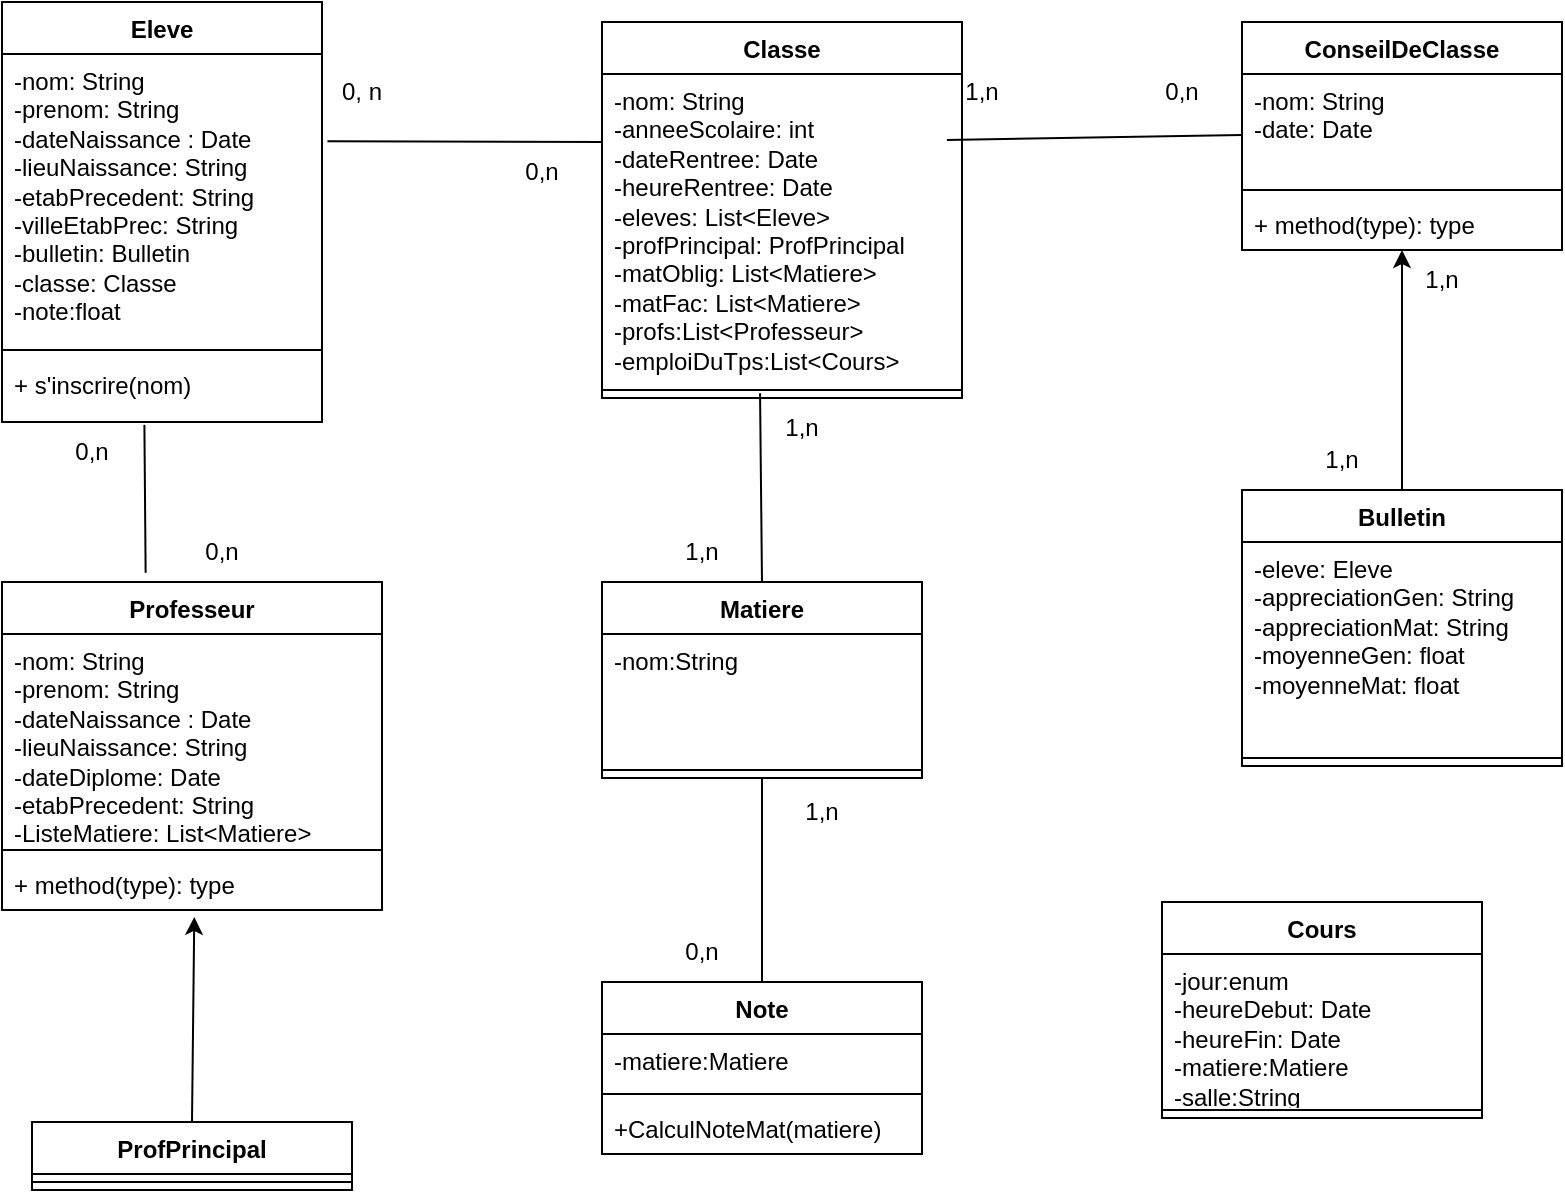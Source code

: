 <mxfile version="24.8.3">
  <diagram name="Page-1" id="aCs-pM-zfo43uulEf4jd">
    <mxGraphModel dx="1311" dy="517" grid="1" gridSize="10" guides="1" tooltips="1" connect="1" arrows="1" fold="1" page="1" pageScale="1" pageWidth="827" pageHeight="1169" math="0" shadow="0">
      <root>
        <mxCell id="0" />
        <mxCell id="1" parent="0" />
        <mxCell id="gSOltwbDW0qyVYXTcS_t-1" value="Eleve" style="swimlane;fontStyle=1;align=center;verticalAlign=top;childLayout=stackLayout;horizontal=1;startSize=26;horizontalStack=0;resizeParent=1;resizeParentMax=0;resizeLast=0;collapsible=1;marginBottom=0;whiteSpace=wrap;html=1;" parent="1" vertex="1">
          <mxGeometry x="20" y="70" width="160" height="210" as="geometry" />
        </mxCell>
        <mxCell id="gSOltwbDW0qyVYXTcS_t-2" value="-nom: String&lt;div&gt;-prenom: String&lt;/div&gt;&lt;div&gt;-dateNaissance : Date&lt;/div&gt;&lt;div&gt;-lieuNaissance: String&lt;/div&gt;&lt;div&gt;-etabPrecedent: String&lt;/div&gt;&lt;div&gt;-villeEtabPrec: String&lt;/div&gt;&lt;div&gt;-bulletin: Bulletin&lt;/div&gt;&lt;div&gt;-classe: Classe&lt;/div&gt;&lt;div&gt;-note:float&lt;br&gt;&lt;div&gt;&lt;br&gt;&lt;/div&gt;&lt;/div&gt;" style="text;strokeColor=none;fillColor=none;align=left;verticalAlign=top;spacingLeft=4;spacingRight=4;overflow=hidden;rotatable=0;points=[[0,0.5],[1,0.5]];portConstraint=eastwest;whiteSpace=wrap;html=1;" parent="gSOltwbDW0qyVYXTcS_t-1" vertex="1">
          <mxGeometry y="26" width="160" height="144" as="geometry" />
        </mxCell>
        <mxCell id="gSOltwbDW0qyVYXTcS_t-3" value="" style="line;strokeWidth=1;fillColor=none;align=left;verticalAlign=middle;spacingTop=-1;spacingLeft=3;spacingRight=3;rotatable=0;labelPosition=right;points=[];portConstraint=eastwest;strokeColor=inherit;" parent="gSOltwbDW0qyVYXTcS_t-1" vertex="1">
          <mxGeometry y="170" width="160" height="8" as="geometry" />
        </mxCell>
        <mxCell id="gSOltwbDW0qyVYXTcS_t-4" value="+ s&#39;inscrire(nom)" style="text;strokeColor=none;fillColor=none;align=left;verticalAlign=top;spacingLeft=4;spacingRight=4;overflow=hidden;rotatable=0;points=[[0,0.5],[1,0.5]];portConstraint=eastwest;whiteSpace=wrap;html=1;" parent="gSOltwbDW0qyVYXTcS_t-1" vertex="1">
          <mxGeometry y="178" width="160" height="32" as="geometry" />
        </mxCell>
        <mxCell id="gSOltwbDW0qyVYXTcS_t-5" value="Professeur" style="swimlane;fontStyle=1;align=center;verticalAlign=top;childLayout=stackLayout;horizontal=1;startSize=26;horizontalStack=0;resizeParent=1;resizeParentMax=0;resizeLast=0;collapsible=1;marginBottom=0;whiteSpace=wrap;html=1;" parent="1" vertex="1">
          <mxGeometry x="20" y="360" width="190" height="164" as="geometry" />
        </mxCell>
        <mxCell id="gSOltwbDW0qyVYXTcS_t-6" value="-nom: String&lt;div&gt;-prenom: String&lt;/div&gt;&lt;div&gt;-dateNaissance : Date&lt;/div&gt;&lt;div&gt;-lieuNaissance: String&lt;/div&gt;&lt;div&gt;-dateDiplome: Date&lt;/div&gt;&lt;div&gt;-etabPrecedent: String&lt;/div&gt;&lt;div&gt;-ListeMatiere: List&amp;lt;Matiere&amp;gt;&lt;br&gt;&lt;div&gt;&lt;br&gt;&lt;/div&gt;&lt;/div&gt;" style="text;strokeColor=none;fillColor=none;align=left;verticalAlign=top;spacingLeft=4;spacingRight=4;overflow=hidden;rotatable=0;points=[[0,0.5],[1,0.5]];portConstraint=eastwest;whiteSpace=wrap;html=1;" parent="gSOltwbDW0qyVYXTcS_t-5" vertex="1">
          <mxGeometry y="26" width="190" height="104" as="geometry" />
        </mxCell>
        <mxCell id="gSOltwbDW0qyVYXTcS_t-7" value="" style="line;strokeWidth=1;fillColor=none;align=left;verticalAlign=middle;spacingTop=-1;spacingLeft=3;spacingRight=3;rotatable=0;labelPosition=right;points=[];portConstraint=eastwest;strokeColor=inherit;" parent="gSOltwbDW0qyVYXTcS_t-5" vertex="1">
          <mxGeometry y="130" width="190" height="8" as="geometry" />
        </mxCell>
        <mxCell id="gSOltwbDW0qyVYXTcS_t-8" value="+ method(type): type" style="text;strokeColor=none;fillColor=none;align=left;verticalAlign=top;spacingLeft=4;spacingRight=4;overflow=hidden;rotatable=0;points=[[0,0.5],[1,0.5]];portConstraint=eastwest;whiteSpace=wrap;html=1;" parent="gSOltwbDW0qyVYXTcS_t-5" vertex="1">
          <mxGeometry y="138" width="190" height="26" as="geometry" />
        </mxCell>
        <mxCell id="gSOltwbDW0qyVYXTcS_t-17" value="Classe" style="swimlane;fontStyle=1;align=center;verticalAlign=top;childLayout=stackLayout;horizontal=1;startSize=26;horizontalStack=0;resizeParent=1;resizeParentMax=0;resizeLast=0;collapsible=1;marginBottom=0;whiteSpace=wrap;html=1;" parent="1" vertex="1">
          <mxGeometry x="320" y="80" width="180" height="188" as="geometry" />
        </mxCell>
        <mxCell id="gSOltwbDW0qyVYXTcS_t-18" value="-nom: String&lt;div&gt;-anneeScolaire: int&lt;br&gt;&lt;div&gt;-dateRentree: Date&lt;/div&gt;&lt;div&gt;-heureRentree: Date&lt;/div&gt;&lt;div&gt;-eleves: List&amp;lt;Eleve&amp;gt;&lt;/div&gt;&lt;div&gt;-profPrincipal: ProfPrincipal&lt;/div&gt;&lt;div&gt;-matOblig: List&amp;lt;Matiere&amp;gt;&lt;/div&gt;&lt;div&gt;-matFac: List&amp;lt;Matiere&amp;gt;&lt;/div&gt;&lt;div&gt;-profs:List&amp;lt;Professeur&amp;gt;&lt;/div&gt;&lt;/div&gt;&lt;div&gt;-emploiDuTps:List&amp;lt;Cours&amp;gt;&lt;/div&gt;" style="text;strokeColor=none;fillColor=none;align=left;verticalAlign=top;spacingLeft=4;spacingRight=4;overflow=hidden;rotatable=0;points=[[0,0.5],[1,0.5]];portConstraint=eastwest;whiteSpace=wrap;html=1;" parent="gSOltwbDW0qyVYXTcS_t-17" vertex="1">
          <mxGeometry y="26" width="180" height="154" as="geometry" />
        </mxCell>
        <mxCell id="gSOltwbDW0qyVYXTcS_t-19" value="" style="line;strokeWidth=1;fillColor=none;align=left;verticalAlign=middle;spacingTop=-1;spacingLeft=3;spacingRight=3;rotatable=0;labelPosition=right;points=[];portConstraint=eastwest;strokeColor=inherit;" parent="gSOltwbDW0qyVYXTcS_t-17" vertex="1">
          <mxGeometry y="180" width="180" height="8" as="geometry" />
        </mxCell>
        <mxCell id="gSOltwbDW0qyVYXTcS_t-26" value="" style="endArrow=none;html=1;rounded=0;exitX=1.017;exitY=0.303;exitDx=0;exitDy=0;exitPerimeter=0;entryX=1;entryY=0;entryDx=0;entryDy=0;" parent="1" source="gSOltwbDW0qyVYXTcS_t-2" target="gSOltwbDW0qyVYXTcS_t-63" edge="1">
          <mxGeometry width="50" height="50" relative="1" as="geometry">
            <mxPoint x="230" y="170" as="sourcePoint" />
            <mxPoint x="320" y="126" as="targetPoint" />
          </mxGeometry>
        </mxCell>
        <mxCell id="gSOltwbDW0qyVYXTcS_t-27" value="0, n" style="text;html=1;align=center;verticalAlign=middle;whiteSpace=wrap;rounded=0;" parent="1" vertex="1">
          <mxGeometry x="170" y="100" width="60" height="30" as="geometry" />
        </mxCell>
        <mxCell id="gSOltwbDW0qyVYXTcS_t-28" value="ProfPrincipal" style="swimlane;fontStyle=1;align=center;verticalAlign=top;childLayout=stackLayout;horizontal=1;startSize=26;horizontalStack=0;resizeParent=1;resizeParentMax=0;resizeLast=0;collapsible=1;marginBottom=0;whiteSpace=wrap;html=1;" parent="1" vertex="1">
          <mxGeometry x="35" y="630" width="160" height="34" as="geometry" />
        </mxCell>
        <mxCell id="gSOltwbDW0qyVYXTcS_t-30" value="" style="line;strokeWidth=1;fillColor=none;align=left;verticalAlign=middle;spacingTop=-1;spacingLeft=3;spacingRight=3;rotatable=0;labelPosition=right;points=[];portConstraint=eastwest;strokeColor=inherit;" parent="gSOltwbDW0qyVYXTcS_t-28" vertex="1">
          <mxGeometry y="26" width="160" height="8" as="geometry" />
        </mxCell>
        <mxCell id="gSOltwbDW0qyVYXTcS_t-35" value="ConseilDeClasse" style="swimlane;fontStyle=1;align=center;verticalAlign=top;childLayout=stackLayout;horizontal=1;startSize=26;horizontalStack=0;resizeParent=1;resizeParentMax=0;resizeLast=0;collapsible=1;marginBottom=0;whiteSpace=wrap;html=1;" parent="1" vertex="1">
          <mxGeometry x="640" y="80" width="160" height="114" as="geometry" />
        </mxCell>
        <mxCell id="gSOltwbDW0qyVYXTcS_t-36" value="-nom: String&lt;div&gt;-date: Date&lt;/div&gt;" style="text;strokeColor=none;fillColor=none;align=left;verticalAlign=top;spacingLeft=4;spacingRight=4;overflow=hidden;rotatable=0;points=[[0,0.5],[1,0.5]];portConstraint=eastwest;whiteSpace=wrap;html=1;" parent="gSOltwbDW0qyVYXTcS_t-35" vertex="1">
          <mxGeometry y="26" width="160" height="54" as="geometry" />
        </mxCell>
        <mxCell id="gSOltwbDW0qyVYXTcS_t-37" value="" style="line;strokeWidth=1;fillColor=none;align=left;verticalAlign=middle;spacingTop=-1;spacingLeft=3;spacingRight=3;rotatable=0;labelPosition=right;points=[];portConstraint=eastwest;strokeColor=inherit;" parent="gSOltwbDW0qyVYXTcS_t-35" vertex="1">
          <mxGeometry y="80" width="160" height="8" as="geometry" />
        </mxCell>
        <mxCell id="gSOltwbDW0qyVYXTcS_t-38" value="+ method(type): type" style="text;strokeColor=none;fillColor=none;align=left;verticalAlign=top;spacingLeft=4;spacingRight=4;overflow=hidden;rotatable=0;points=[[0,0.5],[1,0.5]];portConstraint=eastwest;whiteSpace=wrap;html=1;" parent="gSOltwbDW0qyVYXTcS_t-35" vertex="1">
          <mxGeometry y="88" width="160" height="26" as="geometry" />
        </mxCell>
        <mxCell id="gSOltwbDW0qyVYXTcS_t-42" value="" style="endArrow=none;html=1;rounded=0;exitX=0.958;exitY=0.214;exitDx=0;exitDy=0;exitPerimeter=0;" parent="1" source="gSOltwbDW0qyVYXTcS_t-18" edge="1">
          <mxGeometry relative="1" as="geometry">
            <mxPoint x="480" y="136.5" as="sourcePoint" />
            <mxPoint x="640" y="136.5" as="targetPoint" />
          </mxGeometry>
        </mxCell>
        <mxCell id="gSOltwbDW0qyVYXTcS_t-46" value="0,n" style="text;html=1;align=center;verticalAlign=middle;whiteSpace=wrap;rounded=0;" parent="1" vertex="1">
          <mxGeometry x="580" y="100" width="60" height="30" as="geometry" />
        </mxCell>
        <mxCell id="gSOltwbDW0qyVYXTcS_t-47" value="" style="endArrow=classic;html=1;rounded=0;exitX=0.5;exitY=0;exitDx=0;exitDy=0;entryX=0.506;entryY=1.134;entryDx=0;entryDy=0;entryPerimeter=0;" parent="1" source="gSOltwbDW0qyVYXTcS_t-28" target="gSOltwbDW0qyVYXTcS_t-8" edge="1">
          <mxGeometry width="50" height="50" relative="1" as="geometry">
            <mxPoint x="390" y="480" as="sourcePoint" />
            <mxPoint x="440" y="430" as="targetPoint" />
          </mxGeometry>
        </mxCell>
        <mxCell id="gSOltwbDW0qyVYXTcS_t-48" value="Matiere" style="swimlane;fontStyle=1;align=center;verticalAlign=top;childLayout=stackLayout;horizontal=1;startSize=26;horizontalStack=0;resizeParent=1;resizeParentMax=0;resizeLast=0;collapsible=1;marginBottom=0;whiteSpace=wrap;html=1;" parent="1" vertex="1">
          <mxGeometry x="320" y="360" width="160" height="98" as="geometry" />
        </mxCell>
        <mxCell id="gSOltwbDW0qyVYXTcS_t-49" value="-nom:String&lt;div&gt;&lt;br&gt;&lt;/div&gt;" style="text;strokeColor=none;fillColor=none;align=left;verticalAlign=top;spacingLeft=4;spacingRight=4;overflow=hidden;rotatable=0;points=[[0,0.5],[1,0.5]];portConstraint=eastwest;whiteSpace=wrap;html=1;" parent="gSOltwbDW0qyVYXTcS_t-48" vertex="1">
          <mxGeometry y="26" width="160" height="64" as="geometry" />
        </mxCell>
        <mxCell id="gSOltwbDW0qyVYXTcS_t-50" value="" style="line;strokeWidth=1;fillColor=none;align=left;verticalAlign=middle;spacingTop=-1;spacingLeft=3;spacingRight=3;rotatable=0;labelPosition=right;points=[];portConstraint=eastwest;strokeColor=inherit;" parent="gSOltwbDW0qyVYXTcS_t-48" vertex="1">
          <mxGeometry y="90" width="160" height="8" as="geometry" />
        </mxCell>
        <mxCell id="gSOltwbDW0qyVYXTcS_t-53" value="" style="endArrow=none;html=1;rounded=0;exitX=0.5;exitY=0;exitDx=0;exitDy=0;entryX=0.439;entryY=0.709;entryDx=0;entryDy=0;entryPerimeter=0;" parent="1" source="gSOltwbDW0qyVYXTcS_t-48" target="gSOltwbDW0qyVYXTcS_t-19" edge="1">
          <mxGeometry relative="1" as="geometry">
            <mxPoint x="330" y="240" as="sourcePoint" />
            <mxPoint x="400" y="250" as="targetPoint" />
          </mxGeometry>
        </mxCell>
        <mxCell id="gSOltwbDW0qyVYXTcS_t-54" value="1,n" style="text;html=1;align=center;verticalAlign=middle;whiteSpace=wrap;rounded=0;" parent="1" vertex="1">
          <mxGeometry x="390" y="268" width="60" height="30" as="geometry" />
        </mxCell>
        <mxCell id="gSOltwbDW0qyVYXTcS_t-58" value="Bulletin" style="swimlane;fontStyle=1;align=center;verticalAlign=top;childLayout=stackLayout;horizontal=1;startSize=26;horizontalStack=0;resizeParent=1;resizeParentMax=0;resizeLast=0;collapsible=1;marginBottom=0;whiteSpace=wrap;html=1;" parent="1" vertex="1">
          <mxGeometry x="640" y="314" width="160" height="138" as="geometry" />
        </mxCell>
        <mxCell id="gSOltwbDW0qyVYXTcS_t-59" value="-eleve: Eleve&lt;div&gt;-appreciationGen: String&lt;/div&gt;&lt;div&gt;-appreciationMat: String&lt;/div&gt;&lt;div&gt;-moyenneGen: float&lt;br&gt;&lt;div&gt;-moyenneMat: float&lt;/div&gt;&lt;/div&gt;" style="text;strokeColor=none;fillColor=none;align=left;verticalAlign=top;spacingLeft=4;spacingRight=4;overflow=hidden;rotatable=0;points=[[0,0.5],[1,0.5]];portConstraint=eastwest;whiteSpace=wrap;html=1;" parent="gSOltwbDW0qyVYXTcS_t-58" vertex="1">
          <mxGeometry y="26" width="160" height="104" as="geometry" />
        </mxCell>
        <mxCell id="gSOltwbDW0qyVYXTcS_t-60" value="" style="line;strokeWidth=1;fillColor=none;align=left;verticalAlign=middle;spacingTop=-1;spacingLeft=3;spacingRight=3;rotatable=0;labelPosition=right;points=[];portConstraint=eastwest;strokeColor=inherit;" parent="gSOltwbDW0qyVYXTcS_t-58" vertex="1">
          <mxGeometry y="130" width="160" height="8" as="geometry" />
        </mxCell>
        <mxCell id="gSOltwbDW0qyVYXTcS_t-63" value="0,n" style="text;html=1;align=center;verticalAlign=middle;whiteSpace=wrap;rounded=0;" parent="1" vertex="1">
          <mxGeometry x="260" y="140" width="60" height="30" as="geometry" />
        </mxCell>
        <mxCell id="gSOltwbDW0qyVYXTcS_t-64" value="1,n" style="text;html=1;align=center;verticalAlign=middle;whiteSpace=wrap;rounded=0;" parent="1" vertex="1">
          <mxGeometry x="480" y="100" width="60" height="30" as="geometry" />
        </mxCell>
        <mxCell id="gSOltwbDW0qyVYXTcS_t-65" value="1,n" style="text;html=1;align=center;verticalAlign=middle;whiteSpace=wrap;rounded=0;" parent="1" vertex="1">
          <mxGeometry x="660" y="284" width="60" height="30" as="geometry" />
        </mxCell>
        <mxCell id="gSOltwbDW0qyVYXTcS_t-66" value="1,n" style="text;html=1;align=center;verticalAlign=middle;whiteSpace=wrap;rounded=0;" parent="1" vertex="1">
          <mxGeometry x="710" y="194" width="60" height="30" as="geometry" />
        </mxCell>
        <mxCell id="gSOltwbDW0qyVYXTcS_t-67" value="1,n" style="text;html=1;align=center;verticalAlign=middle;whiteSpace=wrap;rounded=0;" parent="1" vertex="1">
          <mxGeometry x="340" y="330" width="60" height="30" as="geometry" />
        </mxCell>
        <mxCell id="gSOltwbDW0qyVYXTcS_t-69" value="" style="endArrow=none;html=1;rounded=0;entryX=0.445;entryY=1.045;entryDx=0;entryDy=0;entryPerimeter=0;exitX=0.378;exitY=-0.028;exitDx=0;exitDy=0;exitPerimeter=0;" parent="1" source="gSOltwbDW0qyVYXTcS_t-5" target="gSOltwbDW0qyVYXTcS_t-4" edge="1">
          <mxGeometry width="50" height="50" relative="1" as="geometry">
            <mxPoint x="390" y="300" as="sourcePoint" />
            <mxPoint x="440" y="250" as="targetPoint" />
          </mxGeometry>
        </mxCell>
        <mxCell id="gSOltwbDW0qyVYXTcS_t-70" value="0,n" style="text;html=1;align=center;verticalAlign=middle;whiteSpace=wrap;rounded=0;" parent="1" vertex="1">
          <mxGeometry x="100" y="330" width="60" height="30" as="geometry" />
        </mxCell>
        <mxCell id="gSOltwbDW0qyVYXTcS_t-72" value="0,n" style="text;html=1;align=center;verticalAlign=middle;whiteSpace=wrap;rounded=0;" parent="1" vertex="1">
          <mxGeometry x="35" y="280" width="60" height="30" as="geometry" />
        </mxCell>
        <mxCell id="gSOltwbDW0qyVYXTcS_t-73" value="" style="endArrow=classic;html=1;rounded=0;exitX=1;exitY=1;exitDx=0;exitDy=0;" parent="1" source="gSOltwbDW0qyVYXTcS_t-65" target="gSOltwbDW0qyVYXTcS_t-38" edge="1">
          <mxGeometry width="50" height="50" relative="1" as="geometry">
            <mxPoint x="390" y="300" as="sourcePoint" />
            <mxPoint x="440" y="250" as="targetPoint" />
          </mxGeometry>
        </mxCell>
        <mxCell id="gSOltwbDW0qyVYXTcS_t-74" value="Note" style="swimlane;fontStyle=1;align=center;verticalAlign=top;childLayout=stackLayout;horizontal=1;startSize=26;horizontalStack=0;resizeParent=1;resizeParentMax=0;resizeLast=0;collapsible=1;marginBottom=0;whiteSpace=wrap;html=1;" parent="1" vertex="1">
          <mxGeometry x="320" y="560" width="160" height="86" as="geometry" />
        </mxCell>
        <mxCell id="gSOltwbDW0qyVYXTcS_t-75" value="-matiere:Matiere" style="text;strokeColor=none;fillColor=none;align=left;verticalAlign=top;spacingLeft=4;spacingRight=4;overflow=hidden;rotatable=0;points=[[0,0.5],[1,0.5]];portConstraint=eastwest;whiteSpace=wrap;html=1;" parent="gSOltwbDW0qyVYXTcS_t-74" vertex="1">
          <mxGeometry y="26" width="160" height="26" as="geometry" />
        </mxCell>
        <mxCell id="gSOltwbDW0qyVYXTcS_t-76" value="" style="line;strokeWidth=1;fillColor=none;align=left;verticalAlign=middle;spacingTop=-1;spacingLeft=3;spacingRight=3;rotatable=0;labelPosition=right;points=[];portConstraint=eastwest;strokeColor=inherit;" parent="gSOltwbDW0qyVYXTcS_t-74" vertex="1">
          <mxGeometry y="52" width="160" height="8" as="geometry" />
        </mxCell>
        <mxCell id="gSOltwbDW0qyVYXTcS_t-77" value="+CalculNoteMat(matiere)" style="text;strokeColor=none;fillColor=none;align=left;verticalAlign=top;spacingLeft=4;spacingRight=4;overflow=hidden;rotatable=0;points=[[0,0.5],[1,0.5]];portConstraint=eastwest;whiteSpace=wrap;html=1;" parent="gSOltwbDW0qyVYXTcS_t-74" vertex="1">
          <mxGeometry y="60" width="160" height="26" as="geometry" />
        </mxCell>
        <mxCell id="gSOltwbDW0qyVYXTcS_t-78" value="" style="endArrow=none;html=1;rounded=0;exitX=0.5;exitY=0;exitDx=0;exitDy=0;entryX=0.5;entryY=1;entryDx=0;entryDy=0;" parent="1" source="gSOltwbDW0qyVYXTcS_t-74" target="gSOltwbDW0qyVYXTcS_t-48" edge="1">
          <mxGeometry relative="1" as="geometry">
            <mxPoint x="310" y="460" as="sourcePoint" />
            <mxPoint x="470" y="460" as="targetPoint" />
          </mxGeometry>
        </mxCell>
        <mxCell id="gSOltwbDW0qyVYXTcS_t-79" value="1,n" style="text;html=1;align=center;verticalAlign=middle;whiteSpace=wrap;rounded=0;" parent="1" vertex="1">
          <mxGeometry x="400" y="460" width="60" height="30" as="geometry" />
        </mxCell>
        <mxCell id="gSOltwbDW0qyVYXTcS_t-80" value="0,n" style="text;html=1;align=center;verticalAlign=middle;whiteSpace=wrap;rounded=0;" parent="1" vertex="1">
          <mxGeometry x="340" y="530" width="60" height="30" as="geometry" />
        </mxCell>
        <mxCell id="PflsSvMwxP4FA7I2UKXp-1" value="Cours" style="swimlane;fontStyle=1;align=center;verticalAlign=top;childLayout=stackLayout;horizontal=1;startSize=26;horizontalStack=0;resizeParent=1;resizeParentMax=0;resizeLast=0;collapsible=1;marginBottom=0;whiteSpace=wrap;html=1;" parent="1" vertex="1">
          <mxGeometry x="600" y="520" width="160" height="108" as="geometry" />
        </mxCell>
        <mxCell id="PflsSvMwxP4FA7I2UKXp-2" value="-jour:enum&lt;div&gt;-heureDebut: Date&lt;/div&gt;&lt;div&gt;-heureFin: Date&lt;/div&gt;&lt;div&gt;-matiere:Matiere&lt;/div&gt;&lt;div&gt;-salle:String&lt;br&gt;&lt;div&gt;&lt;br&gt;&lt;/div&gt;&lt;/div&gt;" style="text;strokeColor=none;fillColor=none;align=left;verticalAlign=top;spacingLeft=4;spacingRight=4;overflow=hidden;rotatable=0;points=[[0,0.5],[1,0.5]];portConstraint=eastwest;whiteSpace=wrap;html=1;" parent="PflsSvMwxP4FA7I2UKXp-1" vertex="1">
          <mxGeometry y="26" width="160" height="74" as="geometry" />
        </mxCell>
        <mxCell id="PflsSvMwxP4FA7I2UKXp-3" value="" style="line;strokeWidth=1;fillColor=none;align=left;verticalAlign=middle;spacingTop=-1;spacingLeft=3;spacingRight=3;rotatable=0;labelPosition=right;points=[];portConstraint=eastwest;strokeColor=inherit;" parent="PflsSvMwxP4FA7I2UKXp-1" vertex="1">
          <mxGeometry y="100" width="160" height="8" as="geometry" />
        </mxCell>
      </root>
    </mxGraphModel>
  </diagram>
</mxfile>
